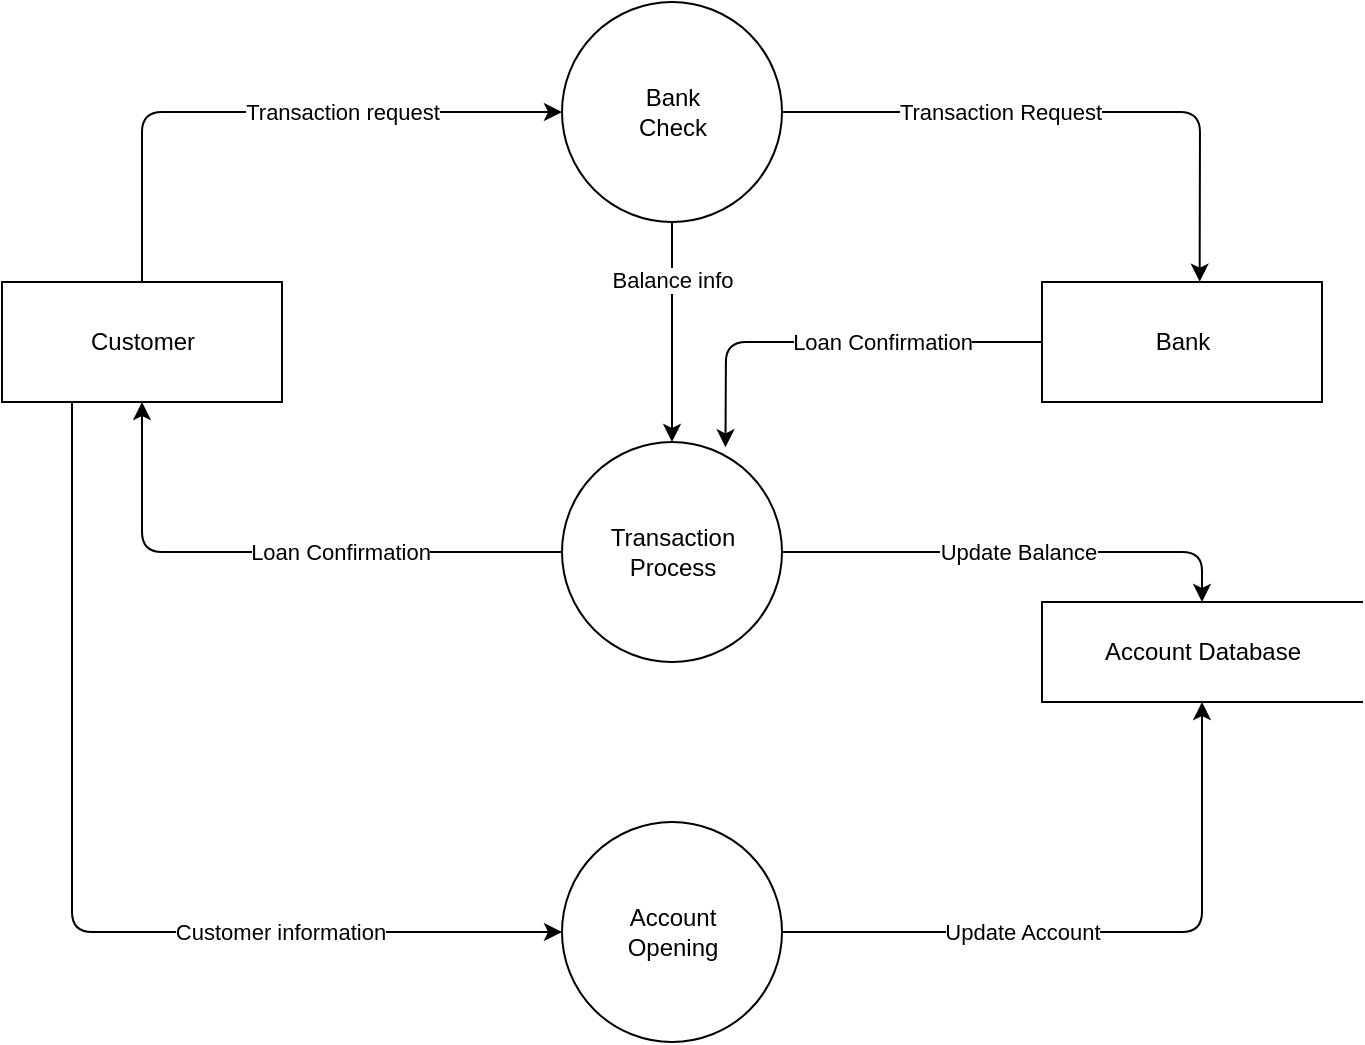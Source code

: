 <mxfile>
    <diagram id="VJRxaarhGqcMfxdURh_H" name="Page-1">
        <mxGraphModel dx="822" dy="611" grid="1" gridSize="10" guides="1" tooltips="1" connect="1" arrows="1" fold="1" page="1" pageScale="1" pageWidth="850" pageHeight="1100" math="0" shadow="0">
            <root>
                <mxCell id="0"/>
                <mxCell id="1" parent="0"/>
                <mxCell id="12" value="Transaction Request" style="edgeStyle=none;html=1;entryX=0.563;entryY=-0.003;entryDx=0;entryDy=0;entryPerimeter=0;" parent="1" source="2" target="6" edge="1">
                    <mxGeometry x="-0.251" relative="1" as="geometry">
                        <Array as="points">
                            <mxPoint x="679" y="235"/>
                        </Array>
                        <mxPoint x="-1" as="offset"/>
                    </mxGeometry>
                </mxCell>
                <mxCell id="13" value="Balance info" style="edgeStyle=none;html=1;entryX=0.5;entryY=0;entryDx=0;entryDy=0;" parent="1" source="2" target="3" edge="1">
                    <mxGeometry x="-0.455" relative="1" as="geometry">
                        <mxPoint y="-1" as="offset"/>
                    </mxGeometry>
                </mxCell>
                <mxCell id="2" value="Bank&lt;br&gt;Check" style="shape=ellipse;html=1;dashed=0;whitespace=wrap;aspect=fixed;perimeter=ellipsePerimeter;shadow=0;" parent="1" vertex="1">
                    <mxGeometry x="360" y="180" width="110" height="110" as="geometry"/>
                </mxCell>
                <mxCell id="15" value="Loan Confirmation" style="edgeStyle=none;html=1;entryX=0.5;entryY=1;entryDx=0;entryDy=0;" parent="1" source="3" target="5" edge="1">
                    <mxGeometry x="-0.228" relative="1" as="geometry">
                        <Array as="points">
                            <mxPoint x="150" y="455"/>
                        </Array>
                        <mxPoint x="-1" as="offset"/>
                    </mxGeometry>
                </mxCell>
                <mxCell id="16" value="Update Balance" style="edgeStyle=none;html=1;entryX=0.5;entryY=0;entryDx=0;entryDy=0;" parent="1" source="3" target="11" edge="1">
                    <mxGeometry relative="1" as="geometry">
                        <Array as="points">
                            <mxPoint x="680" y="455"/>
                        </Array>
                    </mxGeometry>
                </mxCell>
                <mxCell id="3" value="Transaction&lt;br&gt;Process" style="shape=ellipse;html=1;dashed=0;whitespace=wrap;aspect=fixed;perimeter=ellipsePerimeter;shadow=0;" parent="1" vertex="1">
                    <mxGeometry x="360" y="400" width="110" height="110" as="geometry"/>
                </mxCell>
                <mxCell id="18" value="Update Account" style="edgeStyle=none;html=1;entryX=0.5;entryY=1;entryDx=0;entryDy=0;" parent="1" source="4" target="11" edge="1">
                    <mxGeometry x="-0.262" relative="1" as="geometry">
                        <Array as="points">
                            <mxPoint x="680" y="645"/>
                        </Array>
                        <mxPoint as="offset"/>
                    </mxGeometry>
                </mxCell>
                <mxCell id="4" value="Account &lt;br&gt;Opening" style="shape=ellipse;html=1;dashed=0;whitespace=wrap;aspect=fixed;perimeter=ellipsePerimeter;shadow=0;" parent="1" vertex="1">
                    <mxGeometry x="360" y="590" width="110" height="110" as="geometry"/>
                </mxCell>
                <mxCell id="8" value="Transaction request" style="edgeStyle=none;html=1;entryX=0;entryY=0.5;entryDx=0;entryDy=0;" parent="1" source="5" target="2" edge="1">
                    <mxGeometry x="0.254" relative="1" as="geometry">
                        <Array as="points">
                            <mxPoint x="150" y="235"/>
                        </Array>
                        <mxPoint as="offset"/>
                    </mxGeometry>
                </mxCell>
                <mxCell id="17" value="Customer information" style="edgeStyle=none;html=1;entryX=0;entryY=0.5;entryDx=0;entryDy=0;exitX=0.25;exitY=1;exitDx=0;exitDy=0;" parent="1" source="5" target="4" edge="1">
                    <mxGeometry x="0.451" relative="1" as="geometry">
                        <Array as="points">
                            <mxPoint x="115" y="645"/>
                        </Array>
                        <mxPoint x="-1" as="offset"/>
                    </mxGeometry>
                </mxCell>
                <mxCell id="5" value="Customer" style="html=1;dashed=0;whitespace=wrap;shadow=0;" parent="1" vertex="1">
                    <mxGeometry x="80" y="320" width="140" height="60" as="geometry"/>
                </mxCell>
                <mxCell id="14" value="Loan Confirmation" style="edgeStyle=none;html=1;entryX=0.743;entryY=0.024;entryDx=0;entryDy=0;entryPerimeter=0;" parent="1" source="6" target="3" edge="1">
                    <mxGeometry x="-0.24" relative="1" as="geometry">
                        <mxPoint x="440" y="400" as="targetPoint"/>
                        <Array as="points">
                            <mxPoint x="442" y="350"/>
                        </Array>
                        <mxPoint as="offset"/>
                    </mxGeometry>
                </mxCell>
                <mxCell id="6" value="Bank" style="html=1;dashed=0;whitespace=wrap;shadow=0;" parent="1" vertex="1">
                    <mxGeometry x="600" y="320" width="140" height="60" as="geometry"/>
                </mxCell>
                <mxCell id="11" value="Account Database" style="html=1;dashed=0;whitespace=wrap;shape=partialRectangle;right=0;shadow=0;" parent="1" vertex="1">
                    <mxGeometry x="600" y="480" width="160" height="50" as="geometry"/>
                </mxCell>
            </root>
        </mxGraphModel>
    </diagram>
</mxfile>